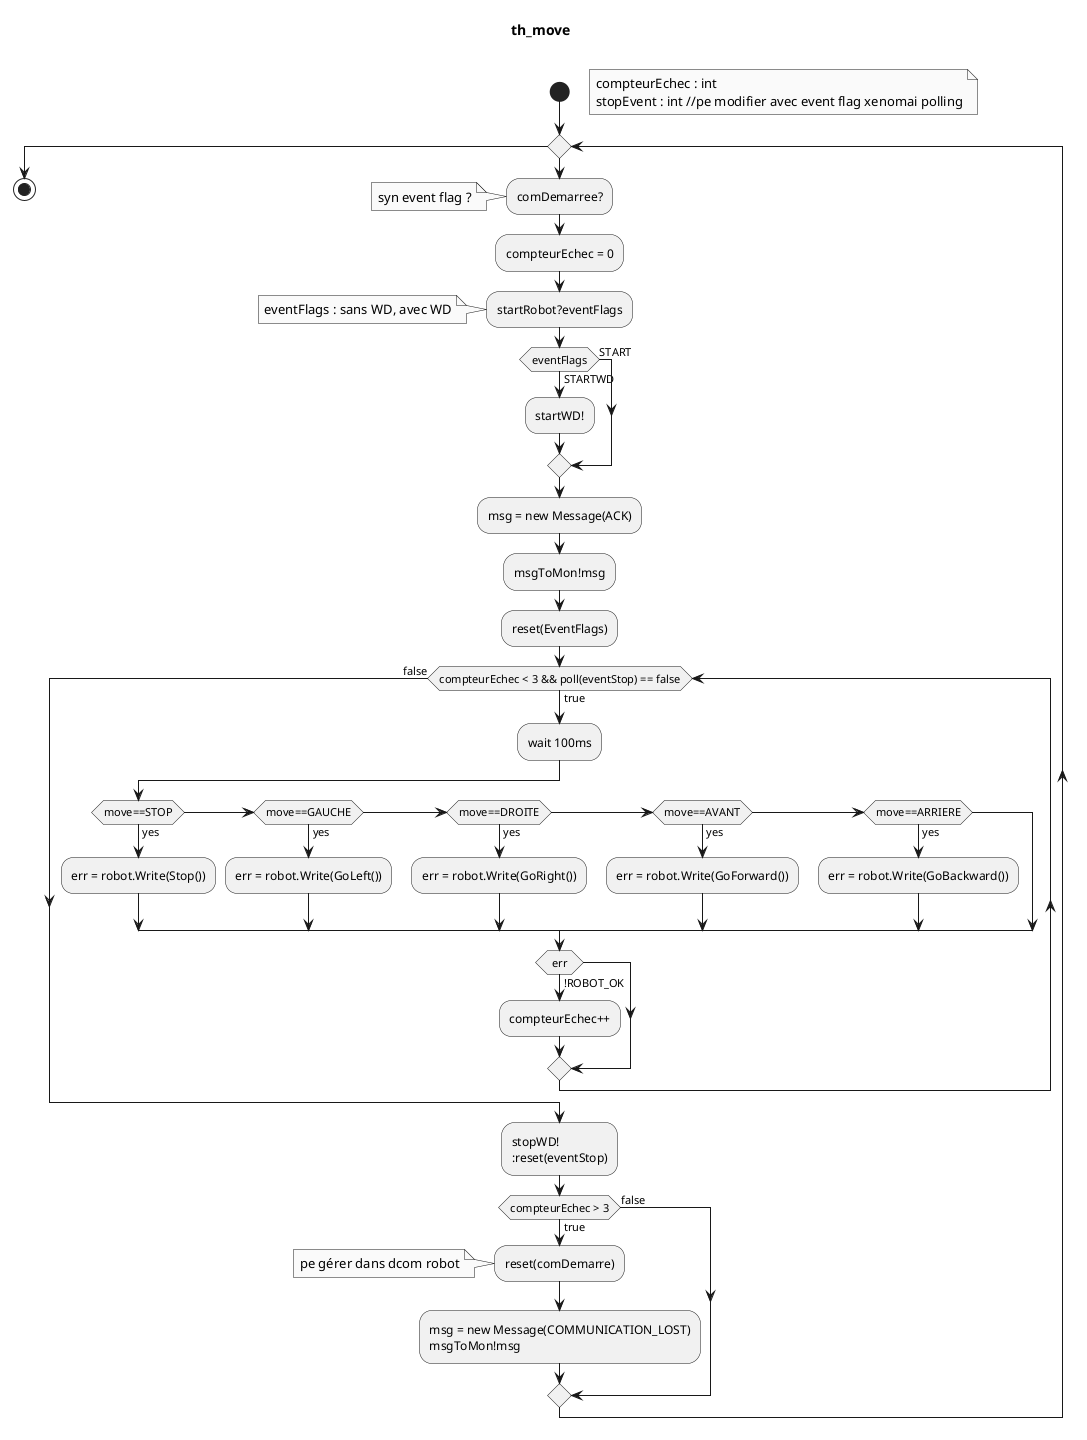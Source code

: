 @startuml

skinparam monochrome true
title th_move \n


start

floating note right
compteurEchec : int
stopEvent : int //pe modifier avec event flag xenomai polling
endnote

while ()
    :comDemarree?;
    note : syn event flag ?
    :compteurEchec = 0;

    :startRobot?eventFlags;
    note
    eventFlags : sans WD, avec WD
    endnote

    if (eventFlags) then (STARTWD)
        :startWD!;
    else (START)
    endif

    :msg = new Message(ACK);

    :msgToMon!msg;

    :reset(EventFlags);

    while (compteurEchec < 3 && poll(eventStop) == false) is (true)
        :wait 100ms;
        if (move==STOP) then (yes)
            :err = robot.Write(Stop());
        elseif (move==GAUCHE) then (yes)
            :err = robot.Write(GoLeft());
        elseif (move==DROITE) then (yes)
            :err = robot.Write(GoRight());
        elseif (move==AVANT) then (yes)
            :err = robot.Write(GoForward());
        elseif (move==ARRIERE) then (yes)
            :err = robot.Write(GoBackward());
        endif
        if (err) then (!ROBOT_OK)
            :compteurEchec++;
        endif
    endwhile (false)
    :stopWD!
:reset(eventStop);

if (compteurEchec > 3) then (true)
    :reset(comDemarre);
    note : pe gérer dans dcom robot
    :msg = new Message(COMMUNICATION_LOST)
    msgToMon!msg;
else (false)
endif
endwhile
stop
@enduml
